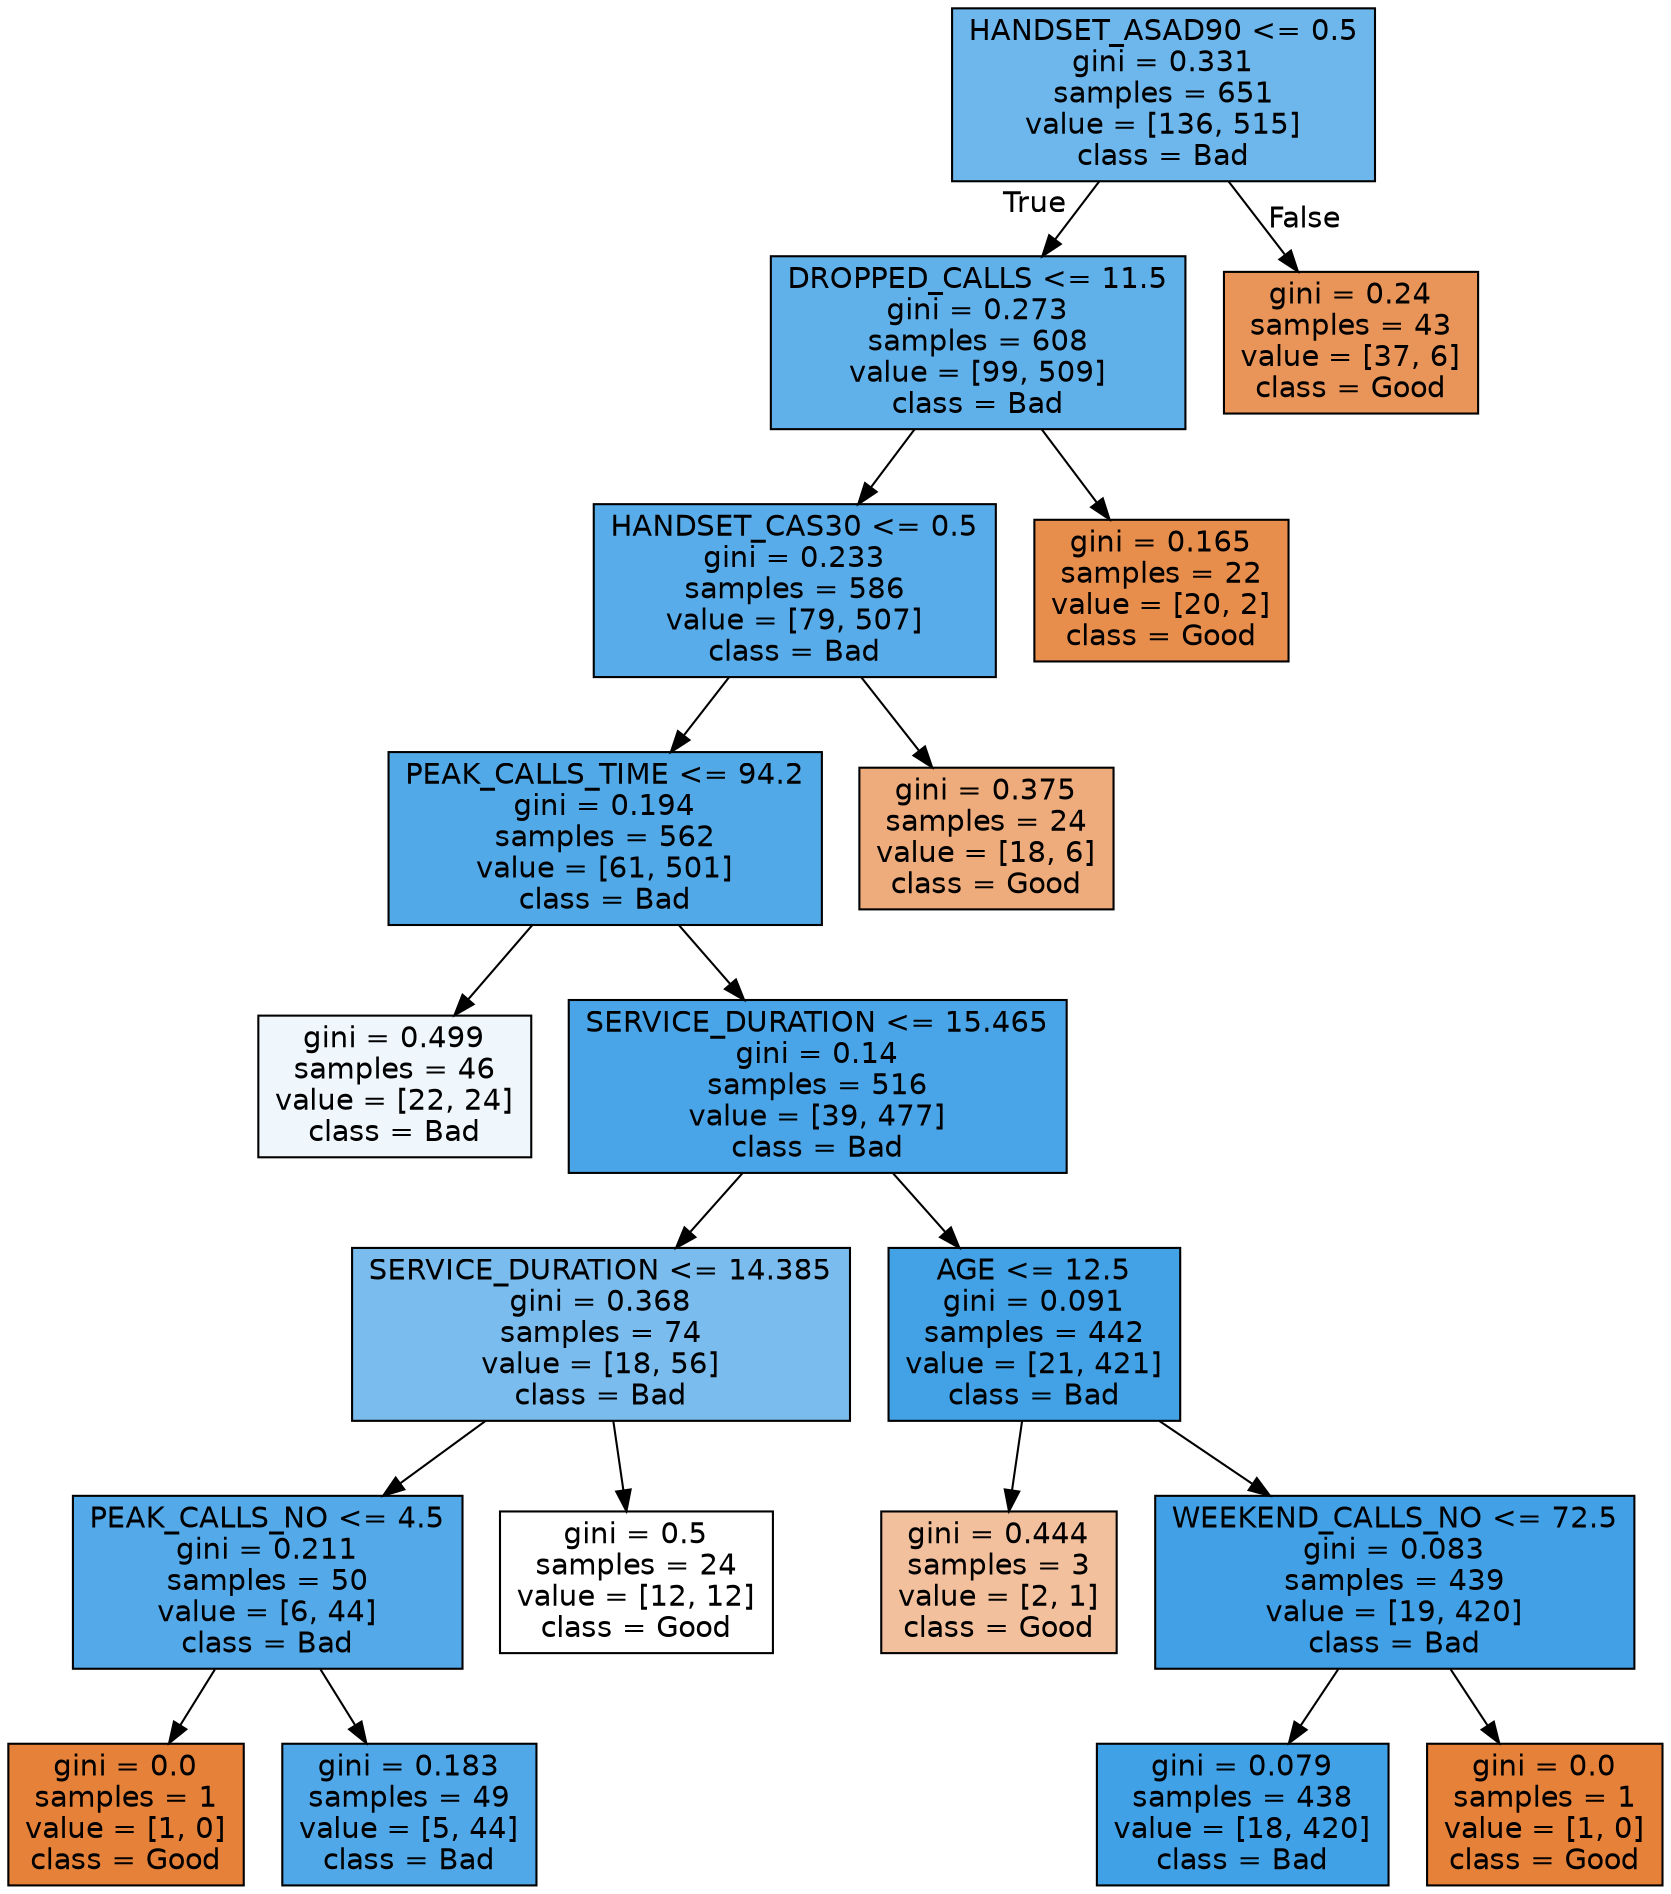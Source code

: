 digraph Tree {
node [shape=box, style="filled", color="black", fontname="helvetica"] ;
edge [fontname="helvetica"] ;
0 [label="HANDSET_ASAD90 <= 0.5\ngini = 0.331\nsamples = 651\nvalue = [136, 515]\nclass = Bad", fillcolor="#6db7ec"] ;
1 [label="DROPPED_CALLS <= 11.5\ngini = 0.273\nsamples = 608\nvalue = [99, 509]\nclass = Bad", fillcolor="#60b0ea"] ;
0 -> 1 [labeldistance=2.5, labelangle=45, headlabel="True"] ;
2 [label="HANDSET_CAS30 <= 0.5\ngini = 0.233\nsamples = 586\nvalue = [79, 507]\nclass = Bad", fillcolor="#58ace9"] ;
1 -> 2 ;
3 [label="PEAK_CALLS_TIME <= 94.2\ngini = 0.194\nsamples = 562\nvalue = [61, 501]\nclass = Bad", fillcolor="#51a9e8"] ;
2 -> 3 ;
4 [label="gini = 0.499\nsamples = 46\nvalue = [22, 24]\nclass = Bad", fillcolor="#eff7fd"] ;
3 -> 4 ;
5 [label="SERVICE_DURATION <= 15.465\ngini = 0.14\nsamples = 516\nvalue = [39, 477]\nclass = Bad", fillcolor="#49a5e7"] ;
3 -> 5 ;
6 [label="SERVICE_DURATION <= 14.385\ngini = 0.368\nsamples = 74\nvalue = [18, 56]\nclass = Bad", fillcolor="#79bced"] ;
5 -> 6 ;
7 [label="PEAK_CALLS_NO <= 4.5\ngini = 0.211\nsamples = 50\nvalue = [6, 44]\nclass = Bad", fillcolor="#54aae9"] ;
6 -> 7 ;
8 [label="gini = 0.0\nsamples = 1\nvalue = [1, 0]\nclass = Good", fillcolor="#e58139"] ;
7 -> 8 ;
9 [label="gini = 0.183\nsamples = 49\nvalue = [5, 44]\nclass = Bad", fillcolor="#50a8e8"] ;
7 -> 9 ;
10 [label="gini = 0.5\nsamples = 24\nvalue = [12, 12]\nclass = Good", fillcolor="#ffffff"] ;
6 -> 10 ;
11 [label="AGE <= 12.5\ngini = 0.091\nsamples = 442\nvalue = [21, 421]\nclass = Bad", fillcolor="#43a2e6"] ;
5 -> 11 ;
12 [label="gini = 0.444\nsamples = 3\nvalue = [2, 1]\nclass = Good", fillcolor="#f2c09c"] ;
11 -> 12 ;
13 [label="WEEKEND_CALLS_NO <= 72.5\ngini = 0.083\nsamples = 439\nvalue = [19, 420]\nclass = Bad", fillcolor="#42a1e6"] ;
11 -> 13 ;
14 [label="gini = 0.079\nsamples = 438\nvalue = [18, 420]\nclass = Bad", fillcolor="#41a1e6"] ;
13 -> 14 ;
15 [label="gini = 0.0\nsamples = 1\nvalue = [1, 0]\nclass = Good", fillcolor="#e58139"] ;
13 -> 15 ;
16 [label="gini = 0.375\nsamples = 24\nvalue = [18, 6]\nclass = Good", fillcolor="#eeab7b"] ;
2 -> 16 ;
17 [label="gini = 0.165\nsamples = 22\nvalue = [20, 2]\nclass = Good", fillcolor="#e88e4d"] ;
1 -> 17 ;
18 [label="gini = 0.24\nsamples = 43\nvalue = [37, 6]\nclass = Good", fillcolor="#e99559"] ;
0 -> 18 [labeldistance=2.5, labelangle=-45, headlabel="False"] ;
}